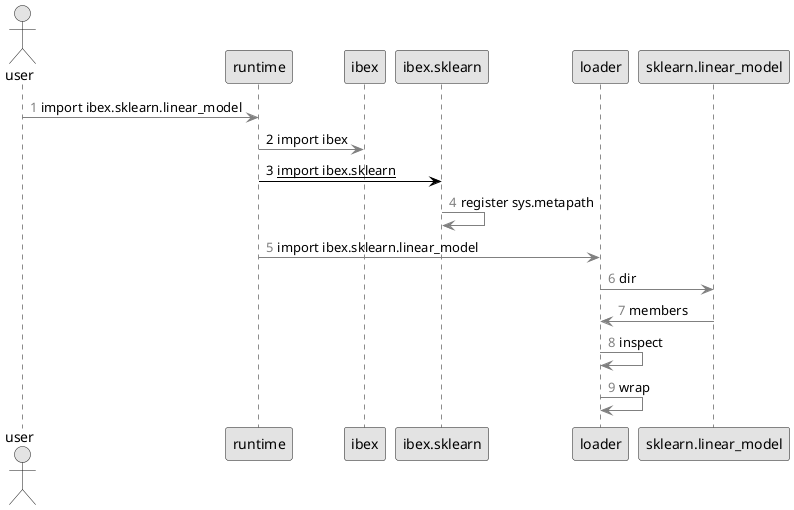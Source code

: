 @startuml

skinparam monochrome true
skinparam shadowing false

actor user

autonumber 1 "<font color=grey>"
user -[#grey]> runtime: import ibex.sklearn.linear_model
autonumber 2 "<font color=black>"
runtime -[#grey]> ibex: import ibex
autonumber 3 "<font color=black>"
runtime -[#black]> ibex.sklearn: __import ibex.sklearn__
autonumber 4 "<font color=grey>"
ibex.sklearn -[#grey]> ibex.sklearn: register sys.metapath
runtime -[#grey]> loader: import ibex.sklearn.linear_model
loader -[#grey]> sklearn.linear_model: dir
sklearn.linear_model -[#grey]> loader: members
loader -[#grey]> loader: inspect
loader -[#grey]> loader: wrap

@enduml
